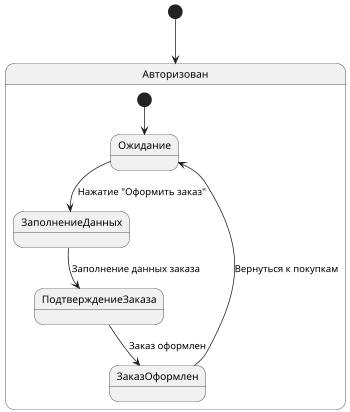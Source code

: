 @startuml
scale 350 width

[*] --> Авторизован

state Авторизован {
  [*] --> Ожидание
  Ожидание --> ЗаполнениеДанных : Нажатие "Оформить заказ"
  ЗаполнениеДанных --> ПодтверждениеЗаказа : Заполнение данных заказа
  ПодтверждениеЗаказа --> ЗаказОформлен : Заказ оформлен
  ЗаказОформлен --> Ожидание : Вернуться к покупкам
}

@enduml
